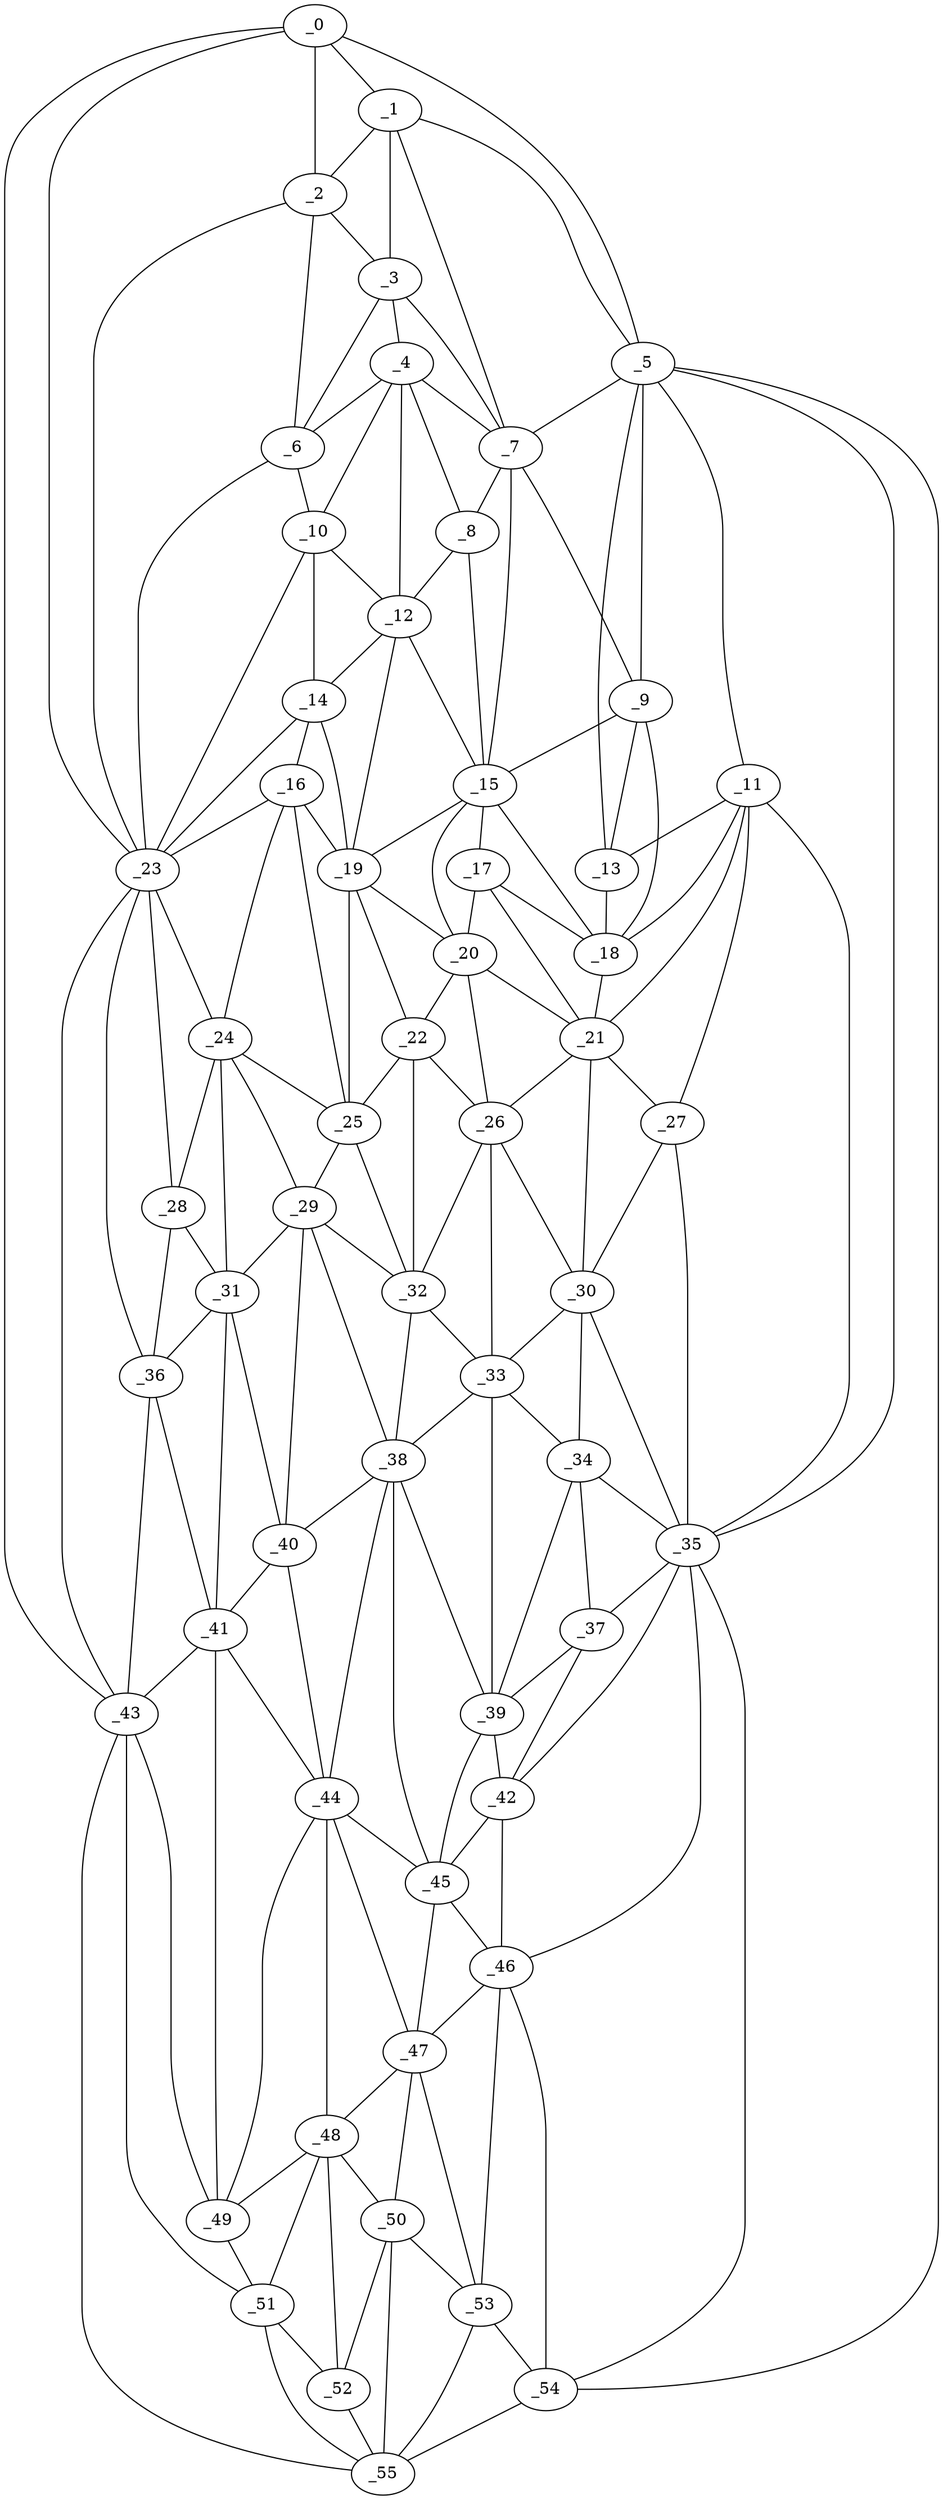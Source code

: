 graph "obj31__150.gxl" {
	_0	 [x=7,
		y=37];
	_1	 [x=16,
		y=50];
	_0 -- _1	 [valence=1];
	_2	 [x=17,
		y=38];
	_0 -- _2	 [valence=2];
	_5	 [x=31,
		y=106];
	_0 -- _5	 [valence=1];
	_23	 [x=69,
		y=31];
	_0 -- _23	 [valence=1];
	_43	 [x=98,
		y=23];
	_0 -- _43	 [valence=1];
	_1 -- _2	 [valence=1];
	_3	 [x=24,
		y=54];
	_1 -- _3	 [valence=2];
	_1 -- _5	 [valence=1];
	_7	 [x=37,
		y=77];
	_1 -- _7	 [valence=2];
	_2 -- _3	 [valence=1];
	_6	 [x=35,
		y=41];
	_2 -- _6	 [valence=2];
	_2 -- _23	 [valence=1];
	_4	 [x=31,
		y=56];
	_3 -- _4	 [valence=2];
	_3 -- _6	 [valence=2];
	_3 -- _7	 [valence=2];
	_4 -- _6	 [valence=2];
	_4 -- _7	 [valence=2];
	_8	 [x=38,
		y=64];
	_4 -- _8	 [valence=1];
	_10	 [x=42,
		y=41];
	_4 -- _10	 [valence=1];
	_12	 [x=44,
		y=58];
	_4 -- _12	 [valence=2];
	_5 -- _7	 [valence=2];
	_9	 [x=40,
		y=80];
	_5 -- _9	 [valence=1];
	_11	 [x=43,
		y=97];
	_5 -- _11	 [valence=2];
	_13	 [x=44,
		y=92];
	_5 -- _13	 [valence=2];
	_35	 [x=83,
		y=90];
	_5 -- _35	 [valence=2];
	_54	 [x=124,
		y=89];
	_5 -- _54	 [valence=1];
	_6 -- _10	 [valence=2];
	_6 -- _23	 [valence=1];
	_7 -- _8	 [valence=1];
	_7 -- _9	 [valence=1];
	_15	 [x=47,
		y=74];
	_7 -- _15	 [valence=1];
	_8 -- _12	 [valence=2];
	_8 -- _15	 [valence=2];
	_9 -- _13	 [valence=1];
	_9 -- _15	 [valence=2];
	_18	 [x=55,
		y=86];
	_9 -- _18	 [valence=2];
	_10 -- _12	 [valence=2];
	_14	 [x=47,
		y=43];
	_10 -- _14	 [valence=2];
	_10 -- _23	 [valence=2];
	_11 -- _13	 [valence=1];
	_11 -- _18	 [valence=2];
	_21	 [x=65,
		y=88];
	_11 -- _21	 [valence=1];
	_27	 [x=74,
		y=89];
	_11 -- _27	 [valence=2];
	_11 -- _35	 [valence=2];
	_12 -- _14	 [valence=1];
	_12 -- _15	 [valence=1];
	_19	 [x=56,
		y=54];
	_12 -- _19	 [valence=2];
	_13 -- _18	 [valence=2];
	_16	 [x=54,
		y=44];
	_14 -- _16	 [valence=2];
	_14 -- _19	 [valence=1];
	_14 -- _23	 [valence=1];
	_17	 [x=55,
		y=77];
	_15 -- _17	 [valence=2];
	_15 -- _18	 [valence=1];
	_15 -- _19	 [valence=1];
	_20	 [x=62,
		y=72];
	_15 -- _20	 [valence=2];
	_16 -- _19	 [valence=2];
	_16 -- _23	 [valence=2];
	_24	 [x=70,
		y=42];
	_16 -- _24	 [valence=2];
	_25	 [x=71,
		y=51];
	_16 -- _25	 [valence=1];
	_17 -- _18	 [valence=1];
	_17 -- _20	 [valence=1];
	_17 -- _21	 [valence=2];
	_18 -- _21	 [valence=2];
	_19 -- _20	 [valence=1];
	_22	 [x=67,
		y=61];
	_19 -- _22	 [valence=2];
	_19 -- _25	 [valence=2];
	_20 -- _21	 [valence=2];
	_20 -- _22	 [valence=2];
	_26	 [x=71,
		y=70];
	_20 -- _26	 [valence=2];
	_21 -- _26	 [valence=2];
	_21 -- _27	 [valence=2];
	_30	 [x=79,
		y=79];
	_21 -- _30	 [valence=2];
	_22 -- _25	 [valence=1];
	_22 -- _26	 [valence=2];
	_32	 [x=81,
		y=62];
	_22 -- _32	 [valence=2];
	_23 -- _24	 [valence=1];
	_28	 [x=78,
		y=36];
	_23 -- _28	 [valence=1];
	_36	 [x=85,
		y=32];
	_23 -- _36	 [valence=2];
	_23 -- _43	 [valence=2];
	_24 -- _25	 [valence=2];
	_24 -- _28	 [valence=2];
	_29	 [x=79,
		y=50];
	_24 -- _29	 [valence=1];
	_31	 [x=81,
		y=41];
	_24 -- _31	 [valence=2];
	_25 -- _29	 [valence=1];
	_25 -- _32	 [valence=1];
	_26 -- _30	 [valence=2];
	_26 -- _32	 [valence=2];
	_33	 [x=83,
		y=73];
	_26 -- _33	 [valence=2];
	_27 -- _30	 [valence=1];
	_27 -- _35	 [valence=1];
	_28 -- _31	 [valence=1];
	_28 -- _36	 [valence=2];
	_29 -- _31	 [valence=2];
	_29 -- _32	 [valence=2];
	_38	 [x=89,
		y=61];
	_29 -- _38	 [valence=2];
	_40	 [x=94,
		y=47];
	_29 -- _40	 [valence=2];
	_30 -- _33	 [valence=1];
	_34	 [x=83,
		y=80];
	_30 -- _34	 [valence=2];
	_30 -- _35	 [valence=2];
	_31 -- _36	 [valence=2];
	_31 -- _40	 [valence=1];
	_41	 [x=96,
		y=36];
	_31 -- _41	 [valence=2];
	_32 -- _33	 [valence=2];
	_32 -- _38	 [valence=1];
	_33 -- _34	 [valence=2];
	_33 -- _38	 [valence=1];
	_39	 [x=93,
		y=70];
	_33 -- _39	 [valence=2];
	_34 -- _35	 [valence=2];
	_37	 [x=87,
		y=84];
	_34 -- _37	 [valence=2];
	_34 -- _39	 [valence=1];
	_35 -- _37	 [valence=2];
	_42	 [x=96,
		y=82];
	_35 -- _42	 [valence=1];
	_46	 [x=104,
		y=85];
	_35 -- _46	 [valence=2];
	_35 -- _54	 [valence=1];
	_36 -- _41	 [valence=2];
	_36 -- _43	 [valence=1];
	_37 -- _39	 [valence=2];
	_37 -- _42	 [valence=2];
	_38 -- _39	 [valence=2];
	_38 -- _40	 [valence=1];
	_44	 [x=99,
		y=47];
	_38 -- _44	 [valence=2];
	_45	 [x=99,
		y=65];
	_38 -- _45	 [valence=2];
	_39 -- _42	 [valence=1];
	_39 -- _45	 [valence=2];
	_40 -- _41	 [valence=2];
	_40 -- _44	 [valence=1];
	_41 -- _43	 [valence=2];
	_41 -- _44	 [valence=2];
	_49	 [x=109,
		y=36];
	_41 -- _49	 [valence=2];
	_42 -- _45	 [valence=2];
	_42 -- _46	 [valence=1];
	_43 -- _49	 [valence=2];
	_51	 [x=118,
		y=35];
	_43 -- _51	 [valence=1];
	_55	 [x=126,
		y=38];
	_43 -- _55	 [valence=1];
	_44 -- _45	 [valence=2];
	_47	 [x=107,
		y=64];
	_44 -- _47	 [valence=2];
	_48	 [x=108,
		y=46];
	_44 -- _48	 [valence=2];
	_44 -- _49	 [valence=2];
	_45 -- _46	 [valence=2];
	_45 -- _47	 [valence=2];
	_46 -- _47	 [valence=2];
	_53	 [x=121,
		y=80];
	_46 -- _53	 [valence=2];
	_46 -- _54	 [valence=1];
	_47 -- _48	 [valence=2];
	_50	 [x=116,
		y=62];
	_47 -- _50	 [valence=2];
	_47 -- _53	 [valence=2];
	_48 -- _49	 [valence=1];
	_48 -- _50	 [valence=2];
	_48 -- _51	 [valence=2];
	_52	 [x=118,
		y=50];
	_48 -- _52	 [valence=1];
	_49 -- _51	 [valence=2];
	_50 -- _52	 [valence=2];
	_50 -- _53	 [valence=2];
	_50 -- _55	 [valence=1];
	_51 -- _52	 [valence=1];
	_51 -- _55	 [valence=1];
	_52 -- _55	 [valence=2];
	_53 -- _54	 [valence=2];
	_53 -- _55	 [valence=1];
	_54 -- _55	 [valence=1];
}
